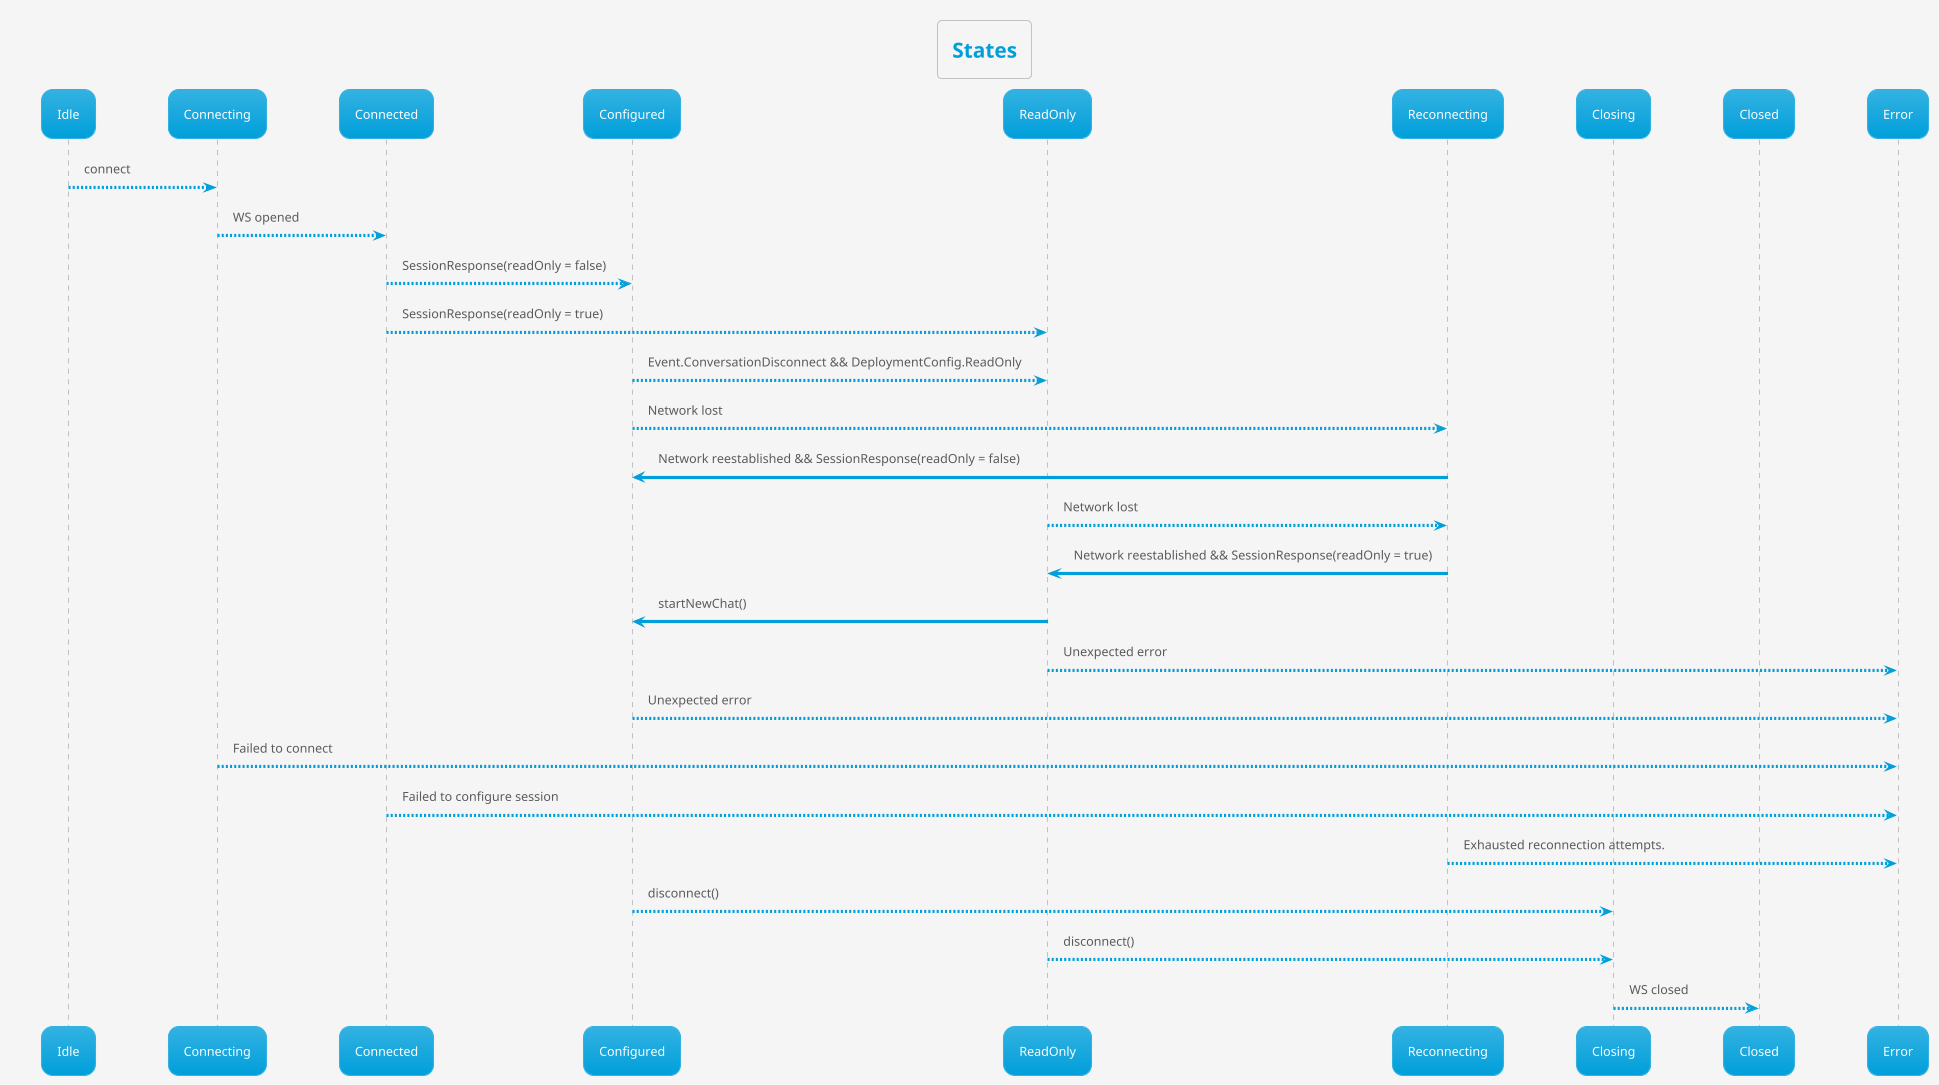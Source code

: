 @startuml
'https://plantuml.com/sequence-diagram

!theme bluegray
!pragma teoz true

skinparam backgroundColor #whitesmoke
title States

participant Idle
participant Connecting
participant Connected
participant Configured
participant ReadOnly
participant Reconnecting
participant Closing
participant Closed
participant Error

Idle --> Connecting : connect
Connecting --> Connected : WS opened
Connected --> Configured : SessionResponse(readOnly = false)
Connected --> ReadOnly : SessionResponse(readOnly = true)
Configured --> ReadOnly : Event.ConversationDisconnect && DeploymentConfig.ReadOnly
Configured --> Reconnecting : Network lost
Reconnecting -> Configured : Network reestablished && SessionResponse(readOnly = false)
ReadOnly --> Reconnecting : Network lost
Reconnecting -> ReadOnly : Network reestablished && SessionResponse(readOnly = true)
ReadOnly -> Configured : startNewChat()
ReadOnly --> Error : Unexpected error
Configured --> Error : Unexpected error
Connecting --> Error : Failed to connect
Connected --> Error : Failed to configure session
Reconnecting --> Error : Exhausted reconnection attempts.
Configured --> Closing : disconnect()
ReadOnly --> Closing : disconnect()
Closing --> Closed : WS closed

@enduml
